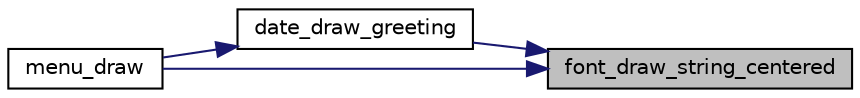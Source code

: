 digraph "font_draw_string_centered"
{
 // LATEX_PDF_SIZE
  edge [fontname="Helvetica",fontsize="10",labelfontname="Helvetica",labelfontsize="10"];
  node [fontname="Helvetica",fontsize="10",shape=record];
  rankdir="RL";
  Node1 [label="font_draw_string_centered",height=0.2,width=0.4,color="black", fillcolor="grey75", style="filled", fontcolor="black",tooltip="Draws a substring of a string centered in the given coordinates in the given buffer."];
  Node1 -> Node2 [dir="back",color="midnightblue",fontsize="10",style="solid",fontname="Helvetica"];
  Node2 [label="date_draw_greeting",height=0.2,width=0.4,color="black", fillcolor="white", style="filled",URL="$group__date.html#gaaf00425c1e5044b7a17bb4331de4ceb8",tooltip="Draws a greeting according to the current date to the given screen coordinates."];
  Node2 -> Node3 [dir="back",color="midnightblue",fontsize="10",style="solid",fontname="Helvetica"];
  Node3 [label="menu_draw",height=0.2,width=0.4,color="black", fillcolor="white", style="filled",URL="$group__menu.html#ga35731eaa9442f8db276220d9fc77dcf6",tooltip="Draws the menu according to its state to the back buffer."];
  Node1 -> Node3 [dir="back",color="midnightblue",fontsize="10",style="solid",fontname="Helvetica"];
}
